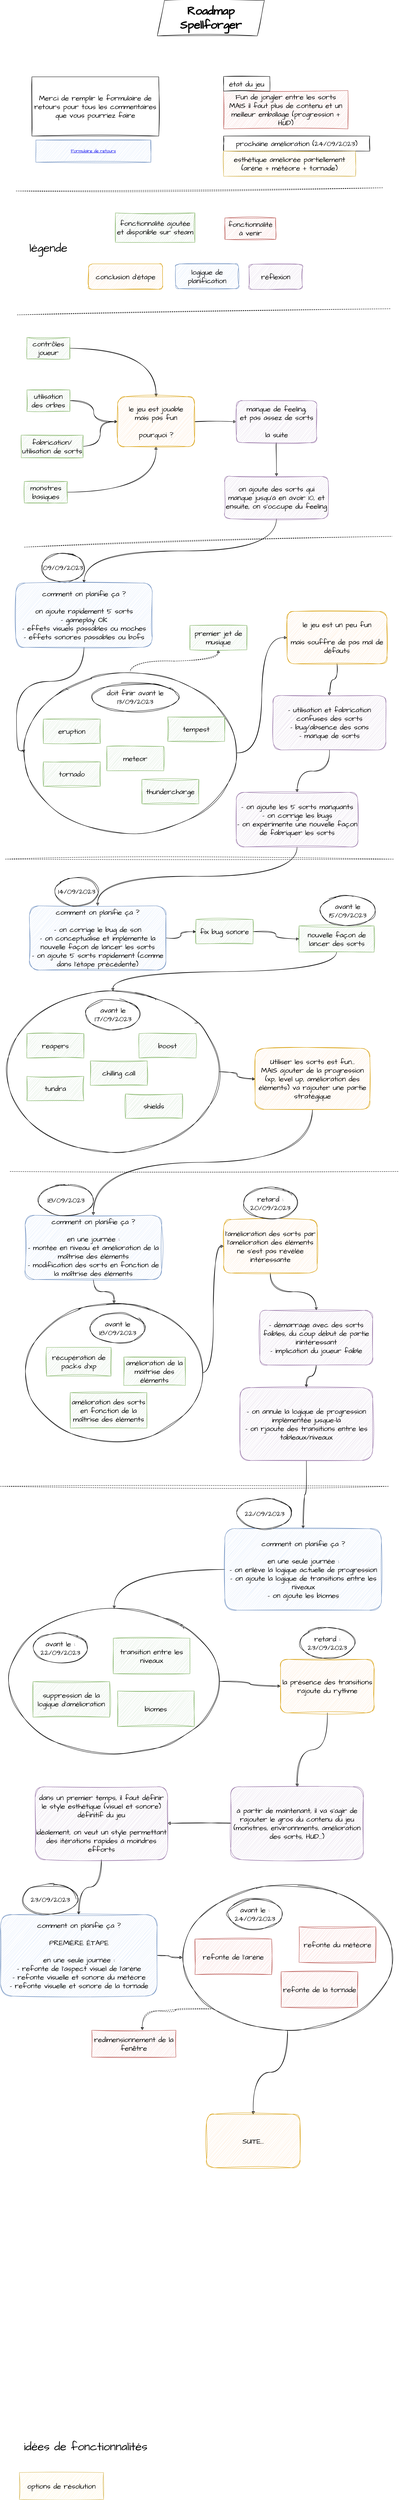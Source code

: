 <mxfile version="21.6.8" type="device">
  <diagram name="Page-1" id="iw9HBjLqABTfdSqXGwMk">
    <mxGraphModel dx="2044" dy="1197" grid="0" gridSize="10" guides="1" tooltips="1" connect="1" arrows="1" fold="1" page="1" pageScale="1" pageWidth="1169" pageHeight="827" background="none" math="0" shadow="0">
      <root>
        <mxCell id="0" />
        <mxCell id="1" parent="0" />
        <mxCell id="gGiwMx9QiMazWThnVali-4" style="edgeStyle=orthogonalEdgeStyle;sketch=1;hachureGap=4;jiggle=2;curveFitting=1;orthogonalLoop=1;jettySize=auto;html=1;fontFamily=Architects Daughter;fontSource=https%3A%2F%2Ffonts.googleapis.com%2Fcss%3Ffamily%3DArchitects%2BDaughter;fontSize=16;curved=1;" parent="1" source="prTSOB0Ut9Qwy-XwtZUk-18" target="gGiwMx9QiMazWThnVali-2" edge="1">
          <mxGeometry relative="1" as="geometry" />
        </mxCell>
        <mxCell id="prTSOB0Ut9Qwy-XwtZUk-18" value="" style="ellipse;whiteSpace=wrap;html=1;sketch=1;hachureGap=4;jiggle=2;curveFitting=1;fontFamily=Architects Daughter;fontSource=https%3A%2F%2Ffonts.googleapis.com%2Fcss%3Ffamily%3DArchitects%2BDaughter;fontSize=20;" parent="1" vertex="1">
          <mxGeometry x="49" y="4518" width="587" height="405" as="geometry" />
        </mxCell>
        <mxCell id="t03bDn6xGk0svH1o40CN-93" style="edgeStyle=orthogonalEdgeStyle;sketch=1;hachureGap=4;jiggle=2;curveFitting=1;orthogonalLoop=1;jettySize=auto;html=1;fontFamily=Architects Daughter;fontSource=https%3A%2F%2Ffonts.googleapis.com%2Fcss%3Ffamily%3DArchitects%2BDaughter;fontSize=16;curved=1;dashed=1;" parent="1" source="t03bDn6xGk0svH1o40CN-61" target="t03bDn6xGk0svH1o40CN-92" edge="1">
          <mxGeometry relative="1" as="geometry" />
        </mxCell>
        <mxCell id="4Mnw6en9qDmpaSsgo7LY-3" style="edgeStyle=orthogonalEdgeStyle;sketch=1;hachureGap=4;jiggle=2;curveFitting=1;orthogonalLoop=1;jettySize=auto;html=1;exitX=1;exitY=0.5;exitDx=0;exitDy=0;entryX=0;entryY=0.5;entryDx=0;entryDy=0;fontFamily=Architects Daughter;fontSource=https%3A%2F%2Ffonts.googleapis.com%2Fcss%3Ffamily%3DArchitects%2BDaughter;fontSize=16;curved=1;" parent="1" source="t03bDn6xGk0svH1o40CN-61" target="t03bDn6xGk0svH1o40CN-59" edge="1">
          <mxGeometry relative="1" as="geometry" />
        </mxCell>
        <mxCell id="t03bDn6xGk0svH1o40CN-61" value="" style="ellipse;whiteSpace=wrap;html=1;sketch=1;hachureGap=4;jiggle=2;curveFitting=1;fontFamily=Architects Daughter;fontSource=https%3A%2F%2Ffonts.googleapis.com%2Fcss%3Ffamily%3DArchitects%2BDaughter;fontSize=20;" parent="1" vertex="1">
          <mxGeometry x="90" y="1910" width="594" height="448" as="geometry" />
        </mxCell>
        <mxCell id="t03bDn6xGk0svH1o40CN-21" style="edgeStyle=orthogonalEdgeStyle;sketch=1;hachureGap=4;jiggle=2;curveFitting=1;orthogonalLoop=1;jettySize=auto;html=1;exitX=1;exitY=0.5;exitDx=0;exitDy=0;fontFamily=Architects Daughter;fontSource=https%3A%2F%2Ffonts.googleapis.com%2Fcss%3Ffamily%3DArchitects%2BDaughter;fontSize=16;curved=1;" parent="1" source="t03bDn6xGk0svH1o40CN-8" target="t03bDn6xGk0svH1o40CN-19" edge="1">
          <mxGeometry relative="1" as="geometry" />
        </mxCell>
        <mxCell id="t03bDn6xGk0svH1o40CN-8" value="contrôles joueur" style="rounded=0;whiteSpace=wrap;html=1;sketch=1;hachureGap=4;jiggle=2;curveFitting=1;fontFamily=Architects Daughter;fontSource=https%3A%2F%2Ffonts.googleapis.com%2Fcss%3Ffamily%3DArchitects%2BDaughter;fontSize=20;fillColor=#d5e8d4;strokeColor=#82b366;" parent="1" vertex="1">
          <mxGeometry x="99" y="977" width="120" height="60" as="geometry" />
        </mxCell>
        <mxCell id="t03bDn6xGk0svH1o40CN-20" style="edgeStyle=orthogonalEdgeStyle;sketch=1;hachureGap=4;jiggle=2;curveFitting=1;orthogonalLoop=1;jettySize=auto;html=1;exitX=1;exitY=0.5;exitDx=0;exitDy=0;fontFamily=Architects Daughter;fontSource=https%3A%2F%2Ffonts.googleapis.com%2Fcss%3Ffamily%3DArchitects%2BDaughter;fontSize=16;curved=1;" parent="1" source="t03bDn6xGk0svH1o40CN-9" target="t03bDn6xGk0svH1o40CN-19" edge="1">
          <mxGeometry relative="1" as="geometry" />
        </mxCell>
        <mxCell id="t03bDn6xGk0svH1o40CN-9" value="utilisation des orbes" style="rounded=0;whiteSpace=wrap;html=1;sketch=1;hachureGap=4;jiggle=2;curveFitting=1;fontFamily=Architects Daughter;fontSource=https%3A%2F%2Ffonts.googleapis.com%2Fcss%3Ffamily%3DArchitects%2BDaughter;fontSize=20;fillColor=#d5e8d4;strokeColor=#82b366;" parent="1" vertex="1">
          <mxGeometry x="99" y="1123" width="120" height="60" as="geometry" />
        </mxCell>
        <mxCell id="t03bDn6xGk0svH1o40CN-22" style="edgeStyle=orthogonalEdgeStyle;sketch=1;hachureGap=4;jiggle=2;curveFitting=1;orthogonalLoop=1;jettySize=auto;html=1;exitX=1;exitY=0.5;exitDx=0;exitDy=0;fontFamily=Architects Daughter;fontSource=https%3A%2F%2Ffonts.googleapis.com%2Fcss%3Ffamily%3DArchitects%2BDaughter;fontSize=16;curved=1;" parent="1" source="t03bDn6xGk0svH1o40CN-10" target="t03bDn6xGk0svH1o40CN-19" edge="1">
          <mxGeometry relative="1" as="geometry" />
        </mxCell>
        <mxCell id="t03bDn6xGk0svH1o40CN-10" value="fabrication/&lt;br&gt;utilisation de sorts" style="rounded=0;whiteSpace=wrap;html=1;sketch=1;hachureGap=4;jiggle=2;curveFitting=1;fontFamily=Architects Daughter;fontSource=https%3A%2F%2Ffonts.googleapis.com%2Fcss%3Ffamily%3DArchitects%2BDaughter;fontSize=20;fillColor=#d5e8d4;strokeColor=#82b366;" parent="1" vertex="1">
          <mxGeometry x="83" y="1249" width="173" height="63" as="geometry" />
        </mxCell>
        <mxCell id="t03bDn6xGk0svH1o40CN-23" style="edgeStyle=orthogonalEdgeStyle;sketch=1;hachureGap=4;jiggle=2;curveFitting=1;orthogonalLoop=1;jettySize=auto;html=1;exitX=1;exitY=0.5;exitDx=0;exitDy=0;fontFamily=Architects Daughter;fontSource=https%3A%2F%2Ffonts.googleapis.com%2Fcss%3Ffamily%3DArchitects%2BDaughter;fontSize=16;curved=1;" parent="1" source="t03bDn6xGk0svH1o40CN-11" target="t03bDn6xGk0svH1o40CN-19" edge="1">
          <mxGeometry relative="1" as="geometry" />
        </mxCell>
        <mxCell id="t03bDn6xGk0svH1o40CN-11" value="monstres basiques" style="rounded=0;whiteSpace=wrap;html=1;sketch=1;hachureGap=4;jiggle=2;curveFitting=1;fontFamily=Architects Daughter;fontSource=https%3A%2F%2Ffonts.googleapis.com%2Fcss%3Ffamily%3DArchitects%2BDaughter;fontSize=20;fillColor=#d5e8d4;strokeColor=#82b366;" parent="1" vertex="1">
          <mxGeometry x="92" y="1378" width="120" height="60" as="geometry" />
        </mxCell>
        <mxCell id="t03bDn6xGk0svH1o40CN-26" style="edgeStyle=orthogonalEdgeStyle;sketch=1;hachureGap=4;jiggle=2;curveFitting=1;orthogonalLoop=1;jettySize=auto;html=1;exitX=1;exitY=0.5;exitDx=0;exitDy=0;fontFamily=Architects Daughter;fontSource=https%3A%2F%2Ffonts.googleapis.com%2Fcss%3Ffamily%3DArchitects%2BDaughter;fontSize=16;curved=1;" parent="1" source="t03bDn6xGk0svH1o40CN-19" target="t03bDn6xGk0svH1o40CN-68" edge="1">
          <mxGeometry relative="1" as="geometry">
            <mxPoint x="660.0" y="1209.526" as="targetPoint" />
          </mxGeometry>
        </mxCell>
        <mxCell id="t03bDn6xGk0svH1o40CN-19" value="le jeu est jouable&lt;br&gt;mais pas fun&lt;br&gt;&lt;br&gt;pourquoi ?" style="rounded=1;whiteSpace=wrap;html=1;sketch=1;hachureGap=4;jiggle=2;curveFitting=1;fontFamily=Architects Daughter;fontSource=https%3A%2F%2Ffonts.googleapis.com%2Fcss%3Ffamily%3DArchitects%2BDaughter;fontSize=20;fillColor=#ffe6cc;strokeColor=#d79b00;" parent="1" vertex="1">
          <mxGeometry x="352" y="1142" width="215" height="139" as="geometry" />
        </mxCell>
        <mxCell id="t03bDn6xGk0svH1o40CN-29" style="edgeStyle=orthogonalEdgeStyle;sketch=1;hachureGap=4;jiggle=2;curveFitting=1;orthogonalLoop=1;jettySize=auto;html=1;fontFamily=Architects Daughter;fontSource=https%3A%2F%2Ffonts.googleapis.com%2Fcss%3Ffamily%3DArchitects%2BDaughter;fontSize=16;curved=1;" parent="1" source="t03bDn6xGk0svH1o40CN-68" target="t03bDn6xGk0svH1o40CN-73" edge="1">
          <mxGeometry relative="1" as="geometry">
            <mxPoint x="777.5" y="1271" as="sourcePoint" />
            <mxPoint x="795.5" y="1370" as="targetPoint" />
          </mxGeometry>
        </mxCell>
        <mxCell id="t03bDn6xGk0svH1o40CN-34" style="edgeStyle=orthogonalEdgeStyle;sketch=1;hachureGap=4;jiggle=2;curveFitting=1;orthogonalLoop=1;jettySize=auto;html=1;exitX=0.5;exitY=1;exitDx=0;exitDy=0;fontFamily=Architects Daughter;fontSource=https%3A%2F%2Ffonts.googleapis.com%2Fcss%3Ffamily%3DArchitects%2BDaughter;fontSize=16;curved=1;" parent="1" source="t03bDn6xGk0svH1o40CN-73" target="t03bDn6xGk0svH1o40CN-74" edge="1">
          <mxGeometry relative="1" as="geometry">
            <mxPoint x="795.5" y="1493" as="sourcePoint" />
            <mxPoint x="275" y="1648" as="targetPoint" />
          </mxGeometry>
        </mxCell>
        <mxCell id="t03bDn6xGk0svH1o40CN-31" value="Roadmap&lt;br style=&quot;font-size: 32px;&quot;&gt;Spellforger" style="shape=parallelogram;perimeter=parallelogramPerimeter;whiteSpace=wrap;html=1;fixedSize=1;sketch=1;hachureGap=4;jiggle=2;curveFitting=1;fontFamily=Architects Daughter;fontSource=https%3A%2F%2Ffonts.googleapis.com%2Fcss%3Ffamily%3DArchitects%2BDaughter;fontSize=32;fontStyle=1" parent="1" vertex="1">
          <mxGeometry x="463" y="38" width="299" height="99" as="geometry" />
        </mxCell>
        <mxCell id="t03bDn6xGk0svH1o40CN-32" value="" style="endArrow=none;dashed=1;html=1;rounded=0;sketch=1;hachureGap=4;jiggle=2;curveFitting=1;fontFamily=Architects Daughter;fontSource=https%3A%2F%2Ffonts.googleapis.com%2Fcss%3Ffamily%3DArchitects%2BDaughter;fontSize=16;" parent="1" edge="1">
          <mxGeometry width="50" height="50" relative="1" as="geometry">
            <mxPoint x="92" y="1561" as="sourcePoint" />
            <mxPoint x="1118" y="1531" as="targetPoint" />
          </mxGeometry>
        </mxCell>
        <mxCell id="t03bDn6xGk0svH1o40CN-35" value="meteor" style="rounded=0;whiteSpace=wrap;html=1;sketch=1;hachureGap=4;jiggle=2;curveFitting=1;fontFamily=Architects Daughter;fontSource=https%3A%2F%2Ffonts.googleapis.com%2Fcss%3Ffamily%3DArchitects%2BDaughter;fontSize=20;fillColor=#d5e8d4;strokeColor=#82b366;" parent="1" vertex="1">
          <mxGeometry x="322" y="2116" width="159" height="68" as="geometry" />
        </mxCell>
        <mxCell id="t03bDn6xGk0svH1o40CN-37" value="eruption" style="rounded=0;whiteSpace=wrap;html=1;sketch=1;hachureGap=4;jiggle=2;curveFitting=1;fontFamily=Architects Daughter;fontSource=https%3A%2F%2Ffonts.googleapis.com%2Fcss%3Ffamily%3DArchitects%2BDaughter;fontSize=20;fillColor=#d5e8d4;strokeColor=#82b366;" parent="1" vertex="1">
          <mxGeometry x="145" y="2040" width="159" height="68" as="geometry" />
        </mxCell>
        <mxCell id="t03bDn6xGk0svH1o40CN-42" value="tornado" style="rounded=0;whiteSpace=wrap;html=1;sketch=1;hachureGap=4;jiggle=2;curveFitting=1;fontFamily=Architects Daughter;fontSource=https%3A%2F%2Ffonts.googleapis.com%2Fcss%3Ffamily%3DArchitects%2BDaughter;fontSize=20;fillColor=#d5e8d4;strokeColor=#82b366;" parent="1" vertex="1">
          <mxGeometry x="145" y="2159" width="159" height="68" as="geometry" />
        </mxCell>
        <mxCell id="t03bDn6xGk0svH1o40CN-47" value="tempest" style="rounded=0;whiteSpace=wrap;html=1;sketch=1;hachureGap=4;jiggle=2;curveFitting=1;fontFamily=Architects Daughter;fontSource=https%3A%2F%2Ffonts.googleapis.com%2Fcss%3Ffamily%3DArchitects%2BDaughter;fontSize=20;fillColor=#d5e8d4;strokeColor=#82b366;" parent="1" vertex="1">
          <mxGeometry x="492" y="2034" width="159" height="68" as="geometry" />
        </mxCell>
        <mxCell id="t03bDn6xGk0svH1o40CN-50" value="thundercharge" style="rounded=0;whiteSpace=wrap;html=1;sketch=1;hachureGap=4;jiggle=2;curveFitting=1;fontFamily=Architects Daughter;fontSource=https%3A%2F%2Ffonts.googleapis.com%2Fcss%3Ffamily%3DArchitects%2BDaughter;fontSize=20;fillColor=#d5e8d4;strokeColor=#82b366;" parent="1" vertex="1">
          <mxGeometry x="420" y="2208" width="159" height="68" as="geometry" />
        </mxCell>
        <mxCell id="t03bDn6xGk0svH1o40CN-57" value="09/09/2023" style="ellipse;whiteSpace=wrap;html=1;sketch=1;hachureGap=4;jiggle=2;curveFitting=1;fontFamily=Architects Daughter;fontSource=https%3A%2F%2Ffonts.googleapis.com%2Fcss%3Ffamily%3DArchitects%2BDaughter;fontSize=20;" parent="1" vertex="1">
          <mxGeometry x="140" y="1578" width="120" height="80" as="geometry" />
        </mxCell>
        <mxCell id="t03bDn6xGk0svH1o40CN-58" value="doit finir avant le&lt;br&gt;13/09/2023" style="ellipse;whiteSpace=wrap;html=1;sketch=1;hachureGap=4;jiggle=2;curveFitting=1;fontFamily=Architects Daughter;fontSource=https%3A%2F%2Ffonts.googleapis.com%2Fcss%3Ffamily%3DArchitects%2BDaughter;fontSize=20;" parent="1" vertex="1">
          <mxGeometry x="280" y="1939" width="243" height="80" as="geometry" />
        </mxCell>
        <mxCell id="4Mnw6en9qDmpaSsgo7LY-2" style="edgeStyle=orthogonalEdgeStyle;sketch=1;hachureGap=4;jiggle=2;curveFitting=1;orthogonalLoop=1;jettySize=auto;html=1;exitX=0.5;exitY=1;exitDx=0;exitDy=0;fontFamily=Architects Daughter;fontSource=https%3A%2F%2Ffonts.googleapis.com%2Fcss%3Ffamily%3DArchitects%2BDaughter;fontSize=16;curved=1;" parent="1" source="t03bDn6xGk0svH1o40CN-59" target="4Mnw6en9qDmpaSsgo7LY-1" edge="1">
          <mxGeometry relative="1" as="geometry" />
        </mxCell>
        <mxCell id="t03bDn6xGk0svH1o40CN-59" value="le jeu est un peu fun&lt;br&gt;&lt;br&gt;mais souffre de pas mal de défauts" style="rounded=1;whiteSpace=wrap;html=1;sketch=1;hachureGap=4;jiggle=2;curveFitting=1;fontFamily=Architects Daughter;fontSource=https%3A%2F%2Ffonts.googleapis.com%2Fcss%3Ffamily%3DArchitects%2BDaughter;fontSize=20;fillColor=#ffe6cc;strokeColor=#d79b00;" parent="1" vertex="1">
          <mxGeometry x="825" y="1740" width="279" height="146" as="geometry" />
        </mxCell>
        <mxCell id="t03bDn6xGk0svH1o40CN-66" value="fonctionnalité ajoutée et disponible sur steam" style="rounded=0;whiteSpace=wrap;html=1;sketch=1;hachureGap=4;jiggle=2;curveFitting=1;fontFamily=Architects Daughter;fontSource=https%3A%2F%2Ffonts.googleapis.com%2Fcss%3Ffamily%3DArchitects%2BDaughter;fontSize=20;fillColor=#d5e8d4;strokeColor=#82b366;" parent="1" vertex="1">
          <mxGeometry x="346" y="630" width="222" height="82" as="geometry" />
        </mxCell>
        <mxCell id="t03bDn6xGk0svH1o40CN-67" value="fonctionnalité&lt;br&gt;à venir" style="rounded=0;whiteSpace=wrap;html=1;sketch=1;hachureGap=4;jiggle=2;curveFitting=1;fontFamily=Architects Daughter;fontSource=https%3A%2F%2Ffonts.googleapis.com%2Fcss%3Ffamily%3DArchitects%2BDaughter;fontSize=20;fillColor=#f8cecc;strokeColor=#b85450;" parent="1" vertex="1">
          <mxGeometry x="651.5" y="644" width="142" height="60" as="geometry" />
        </mxCell>
        <mxCell id="t03bDn6xGk0svH1o40CN-68" value="manque de feeling,&lt;br&gt;et pas assez de sorts&lt;br&gt;&lt;br&gt;la suite" style="rounded=1;whiteSpace=wrap;html=1;sketch=1;hachureGap=4;jiggle=2;curveFitting=1;fontFamily=Architects Daughter;fontSource=https%3A%2F%2Ffonts.googleapis.com%2Fcss%3Ffamily%3DArchitects%2BDaughter;fontSize=20;fillColor=#e1d5e7;strokeColor=#9673a6;" parent="1" vertex="1">
          <mxGeometry x="683.5" y="1153" width="224" height="117" as="geometry" />
        </mxCell>
        <mxCell id="t03bDn6xGk0svH1o40CN-73" value="on ajoute des sorts qui manque jusqu&#39;à en avoir 10, et ensuite, on s&#39;occupe du feeling" style="rounded=1;whiteSpace=wrap;html=1;sketch=1;hachureGap=4;jiggle=2;curveFitting=1;fontFamily=Architects Daughter;fontSource=https%3A%2F%2Ffonts.googleapis.com%2Fcss%3Ffamily%3DArchitects%2BDaughter;fontSize=20;fillColor=#e1d5e7;strokeColor=#9673a6;" parent="1" vertex="1">
          <mxGeometry x="651" y="1364" width="289" height="118" as="geometry" />
        </mxCell>
        <mxCell id="t03bDn6xGk0svH1o40CN-81" style="edgeStyle=orthogonalEdgeStyle;sketch=1;hachureGap=4;jiggle=2;curveFitting=1;orthogonalLoop=1;jettySize=auto;html=1;entryX=0;entryY=0.5;entryDx=0;entryDy=0;fontFamily=Architects Daughter;fontSource=https%3A%2F%2Ffonts.googleapis.com%2Fcss%3Ffamily%3DArchitects%2BDaughter;fontSize=16;curved=1;" parent="1" source="t03bDn6xGk0svH1o40CN-74" target="t03bDn6xGk0svH1o40CN-61" edge="1">
          <mxGeometry relative="1" as="geometry">
            <Array as="points">
              <mxPoint x="259" y="1935" />
              <mxPoint x="70" y="1935" />
              <mxPoint x="70" y="2128" />
              <mxPoint x="90" y="2128" />
            </Array>
          </mxGeometry>
        </mxCell>
        <mxCell id="t03bDn6xGk0svH1o40CN-74" value="comment on planifie ça ?&lt;br&gt;&lt;br&gt;on ajoute rapidement 5 sorts&lt;br&gt;- gameplay OK&lt;br&gt;- effets visuels passables ou moches&lt;br&gt;- effets sonores passables ou bofs" style="rounded=1;whiteSpace=wrap;html=1;sketch=1;hachureGap=4;jiggle=2;curveFitting=1;fontFamily=Architects Daughter;fontSource=https%3A%2F%2Ffonts.googleapis.com%2Fcss%3Ffamily%3DArchitects%2BDaughter;fontSize=20;fillColor=#dae8fc;strokeColor=#6c8ebf;" parent="1" vertex="1">
          <mxGeometry x="68" y="1661" width="381" height="179" as="geometry" />
        </mxCell>
        <mxCell id="t03bDn6xGk0svH1o40CN-77" value="conclusion d&#39;étape" style="rounded=1;whiteSpace=wrap;html=1;sketch=1;hachureGap=4;jiggle=2;curveFitting=1;fontFamily=Architects Daughter;fontSource=https%3A%2F%2Ffonts.googleapis.com%2Fcss%3Ffamily%3DArchitects%2BDaughter;fontSize=20;fillColor=#ffe6cc;strokeColor=#d79b00;" parent="1" vertex="1">
          <mxGeometry x="271" y="772" width="207" height="71" as="geometry" />
        </mxCell>
        <mxCell id="t03bDn6xGk0svH1o40CN-78" value="logique de planification" style="rounded=1;whiteSpace=wrap;html=1;sketch=1;hachureGap=4;jiggle=2;curveFitting=1;fontFamily=Architects Daughter;fontSource=https%3A%2F%2Ffonts.googleapis.com%2Fcss%3Ffamily%3DArchitects%2BDaughter;fontSize=20;fillColor=#dae8fc;strokeColor=#6c8ebf;" parent="1" vertex="1">
          <mxGeometry x="514" y="772" width="176" height="69" as="geometry" />
        </mxCell>
        <mxCell id="t03bDn6xGk0svH1o40CN-83" value="réflexion" style="rounded=1;whiteSpace=wrap;html=1;sketch=1;hachureGap=4;jiggle=2;curveFitting=1;fontFamily=Architects Daughter;fontSource=https%3A%2F%2Ffonts.googleapis.com%2Fcss%3Ffamily%3DArchitects%2BDaughter;fontSize=20;fillColor=#e1d5e7;strokeColor=#9673a6;" parent="1" vertex="1">
          <mxGeometry x="719" y="773" width="149" height="70" as="geometry" />
        </mxCell>
        <mxCell id="t03bDn6xGk0svH1o40CN-84" value="" style="endArrow=none;dashed=1;html=1;rounded=0;sketch=1;hachureGap=4;jiggle=2;curveFitting=1;fontFamily=Architects Daughter;fontSource=https%3A%2F%2Ffonts.googleapis.com%2Fcss%3Ffamily%3DArchitects%2BDaughter;fontSize=16;" parent="1" edge="1">
          <mxGeometry width="50" height="50" relative="1" as="geometry">
            <mxPoint x="69" y="569" as="sourcePoint" />
            <mxPoint x="1094" y="560" as="targetPoint" />
          </mxGeometry>
        </mxCell>
        <mxCell id="t03bDn6xGk0svH1o40CN-85" value="" style="endArrow=none;dashed=1;html=1;rounded=0;sketch=1;hachureGap=4;jiggle=2;curveFitting=1;fontFamily=Architects Daughter;fontSource=https%3A%2F%2Ffonts.googleapis.com%2Fcss%3Ffamily%3DArchitects%2BDaughter;fontSize=16;" parent="1" edge="1">
          <mxGeometry width="50" height="50" relative="1" as="geometry">
            <mxPoint x="39" y="2430" as="sourcePoint" />
            <mxPoint x="1122" y="2430" as="targetPoint" />
          </mxGeometry>
        </mxCell>
        <mxCell id="t03bDn6xGk0svH1o40CN-86" value="" style="endArrow=none;dashed=1;html=1;rounded=0;sketch=1;hachureGap=4;jiggle=2;curveFitting=1;fontFamily=Architects Daughter;fontSource=https%3A%2F%2Ffonts.googleapis.com%2Fcss%3Ffamily%3DArchitects%2BDaughter;fontSize=16;" parent="1" edge="1">
          <mxGeometry width="50" height="50" relative="1" as="geometry">
            <mxPoint x="72" y="914" as="sourcePoint" />
            <mxPoint x="1114" y="897" as="targetPoint" />
          </mxGeometry>
        </mxCell>
        <mxCell id="t03bDn6xGk0svH1o40CN-92" value="premier jet de musique" style="rounded=0;whiteSpace=wrap;html=1;sketch=1;hachureGap=4;jiggle=2;curveFitting=1;fontFamily=Architects Daughter;fontSource=https%3A%2F%2Ffonts.googleapis.com%2Fcss%3Ffamily%3DArchitects%2BDaughter;fontSize=20;fillColor=#d5e8d4;strokeColor=#82b366;" parent="1" vertex="1">
          <mxGeometry x="554" y="1779" width="159" height="68" as="geometry" />
        </mxCell>
        <mxCell id="t03bDn6xGk0svH1o40CN-96" value="Fun de jongler entre les sorts&lt;br&gt;MAIS il faut plus de contenu et un meilleur emballage (progression + HUD)" style="rounded=0;whiteSpace=wrap;html=1;sketch=1;hachureGap=4;jiggle=2;curveFitting=1;fontFamily=Architects Daughter;fontSource=https%3A%2F%2Ffonts.googleapis.com%2Fcss%3Ffamily%3DArchitects%2BDaughter;fontSize=20;fillColor=#f8cecc;strokeColor=#b85450;" parent="1" vertex="1">
          <mxGeometry x="648" y="289" width="347" height="107" as="geometry" />
        </mxCell>
        <mxCell id="t03bDn6xGk0svH1o40CN-97" value="état du jeu" style="rounded=0;whiteSpace=wrap;html=1;sketch=1;hachureGap=4;jiggle=2;curveFitting=1;fontFamily=Architects Daughter;fontSource=https%3A%2F%2Ffonts.googleapis.com%2Fcss%3Ffamily%3DArchitects%2BDaughter;fontSize=20;" parent="1" vertex="1">
          <mxGeometry x="648" y="250" width="129" height="41" as="geometry" />
        </mxCell>
        <mxCell id="t03bDn6xGk0svH1o40CN-98" value="prochaine amélioration (24/09/2023)" style="rounded=0;whiteSpace=wrap;html=1;sketch=1;hachureGap=4;jiggle=2;curveFitting=1;fontFamily=Architects Daughter;fontSource=https%3A%2F%2Ffonts.googleapis.com%2Fcss%3Ffamily%3DArchitects%2BDaughter;fontSize=20;" parent="1" vertex="1">
          <mxGeometry x="648" y="416" width="408" height="42" as="geometry" />
        </mxCell>
        <mxCell id="t03bDn6xGk0svH1o40CN-100" value="esthétique améliorée partiellement (arène + météore + tornade)" style="rounded=0;whiteSpace=wrap;html=1;sketch=1;hachureGap=4;jiggle=2;curveFitting=1;fontFamily=Architects Daughter;fontSource=https%3A%2F%2Ffonts.googleapis.com%2Fcss%3Ffamily%3DArchitects%2BDaughter;fontSize=20;fillColor=#fff2cc;strokeColor=#d6b656;" parent="1" vertex="1">
          <mxGeometry x="648" y="458" width="368" height="70" as="geometry" />
        </mxCell>
        <mxCell id="t03bDn6xGk0svH1o40CN-102" value="options de résolution" style="rounded=0;whiteSpace=wrap;html=1;sketch=1;hachureGap=4;jiggle=2;curveFitting=1;fontFamily=Architects Daughter;fontSource=https%3A%2F%2Ffonts.googleapis.com%2Fcss%3Ffamily%3DArchitects%2BDaughter;fontSize=20;fillColor=#fff2cc;strokeColor=#d6b656;" parent="1" vertex="1">
          <mxGeometry x="78" y="6924" width="235" height="75" as="geometry" />
        </mxCell>
        <mxCell id="t03bDn6xGk0svH1o40CN-104" value="légende" style="text;html=1;strokeColor=none;fillColor=none;align=center;verticalAlign=middle;whiteSpace=wrap;rounded=0;fontSize=32;fontFamily=Architects Daughter;" parent="1" vertex="1">
          <mxGeometry x="129" y="714" width="60" height="30" as="geometry" />
        </mxCell>
        <mxCell id="t03bDn6xGk0svH1o40CN-107" value="idées de fonctionnalités" style="text;html=1;strokeColor=none;fillColor=none;align=center;verticalAlign=middle;whiteSpace=wrap;rounded=0;fontSize=32;fontFamily=Architects Daughter;" parent="1" vertex="1">
          <mxGeometry x="73" y="6819" width="380" height="67" as="geometry" />
        </mxCell>
        <mxCell id="H5vm-Po7Uamn4ExQWBYj-1" value="Merci de remplir le formulaire de retours pour tous les commentaires que vous pourriez faire" style="rounded=0;whiteSpace=wrap;html=1;sketch=1;hachureGap=4;jiggle=2;curveFitting=1;fontFamily=Architects Daughter;fontSource=https%3A%2F%2Ffonts.googleapis.com%2Fcss%3Ffamily%3DArchitects%2BDaughter;fontSize=20;" parent="1" vertex="1">
          <mxGeometry x="113" y="251" width="354" height="165" as="geometry" />
        </mxCell>
        <mxCell id="H5vm-Po7Uamn4ExQWBYj-3" value="redimensionnement de la fenêtre" style="rounded=0;whiteSpace=wrap;html=1;sketch=1;hachureGap=4;jiggle=2;curveFitting=1;fontFamily=Architects Daughter;fontSource=https%3A%2F%2Ffonts.googleapis.com%2Fcss%3Ffamily%3DArchitects%2BDaughter;fontSize=20;fillColor=#f8cecc;strokeColor=#b85450;" parent="1" vertex="1">
          <mxGeometry x="280" y="5692" width="235" height="75" as="geometry" />
        </mxCell>
        <mxCell id="4Mnw6en9qDmpaSsgo7LY-7" style="edgeStyle=orthogonalEdgeStyle;sketch=1;hachureGap=4;jiggle=2;curveFitting=1;orthogonalLoop=1;jettySize=auto;html=1;exitX=0.5;exitY=1;exitDx=0;exitDy=0;fontFamily=Architects Daughter;fontSource=https%3A%2F%2Ffonts.googleapis.com%2Fcss%3Ffamily%3DArchitects%2BDaughter;fontSize=16;curved=1;" parent="1" source="4Mnw6en9qDmpaSsgo7LY-1" target="4Mnw6en9qDmpaSsgo7LY-6" edge="1">
          <mxGeometry relative="1" as="geometry" />
        </mxCell>
        <mxCell id="4Mnw6en9qDmpaSsgo7LY-1" value="- utilisation et fabrication confuses des sorts&lt;br&gt;- bug/absence des sons&lt;br&gt;- manque de sorts" style="rounded=1;whiteSpace=wrap;html=1;sketch=1;hachureGap=4;jiggle=2;curveFitting=1;fontFamily=Architects Daughter;fontSource=https%3A%2F%2Ffonts.googleapis.com%2Fcss%3Ffamily%3DArchitects%2BDaughter;fontSize=20;fillColor=#e1d5e7;strokeColor=#9673a6;" parent="1" vertex="1">
          <mxGeometry x="786" y="1974" width="315" height="152" as="geometry" />
        </mxCell>
        <mxCell id="4Mnw6en9qDmpaSsgo7LY-15" style="edgeStyle=orthogonalEdgeStyle;sketch=1;hachureGap=4;jiggle=2;curveFitting=1;orthogonalLoop=1;jettySize=auto;html=1;exitX=1;exitY=0.5;exitDx=0;exitDy=0;fontFamily=Architects Daughter;fontSource=https%3A%2F%2Ffonts.googleapis.com%2Fcss%3Ffamily%3DArchitects%2BDaughter;fontSize=16;curved=1;" parent="1" source="4Mnw6en9qDmpaSsgo7LY-4" target="4Mnw6en9qDmpaSsgo7LY-10" edge="1">
          <mxGeometry relative="1" as="geometry" />
        </mxCell>
        <mxCell id="4Mnw6en9qDmpaSsgo7LY-4" value="comment on planifie ça ?&lt;br&gt;&lt;br&gt;- on corrige le bug de son&lt;br&gt;- on conceptualise et implémente la nouvelle façon de lancer les sorts&lt;br&gt;- on ajoute 5 sorts rapidement (comme dans l&#39;étape précédente)" style="rounded=1;whiteSpace=wrap;html=1;sketch=1;hachureGap=4;jiggle=2;curveFitting=1;fontFamily=Architects Daughter;fontSource=https%3A%2F%2Ffonts.googleapis.com%2Fcss%3Ffamily%3DArchitects%2BDaughter;fontSize=20;fillColor=#dae8fc;strokeColor=#6c8ebf;" parent="1" vertex="1">
          <mxGeometry x="106" y="2560" width="381" height="179" as="geometry" />
        </mxCell>
        <mxCell id="4Mnw6en9qDmpaSsgo7LY-8" style="edgeStyle=orthogonalEdgeStyle;sketch=1;hachureGap=4;jiggle=2;curveFitting=1;orthogonalLoop=1;jettySize=auto;html=1;exitX=0.5;exitY=1;exitDx=0;exitDy=0;fontFamily=Architects Daughter;fontSource=https%3A%2F%2Ffonts.googleapis.com%2Fcss%3Ffamily%3DArchitects%2BDaughter;fontSize=16;curved=1;" parent="1" source="4Mnw6en9qDmpaSsgo7LY-6" target="4Mnw6en9qDmpaSsgo7LY-4" edge="1">
          <mxGeometry relative="1" as="geometry" />
        </mxCell>
        <mxCell id="4Mnw6en9qDmpaSsgo7LY-6" value="- on ajoute les 5 sorts manquants&lt;br&gt;- on corrige les bugs&lt;br&gt;- on expérimente une nouvelle façon de fabriquer les sorts" style="rounded=1;whiteSpace=wrap;html=1;sketch=1;hachureGap=4;jiggle=2;curveFitting=1;fontFamily=Architects Daughter;fontSource=https%3A%2F%2Ffonts.googleapis.com%2Fcss%3Ffamily%3DArchitects%2BDaughter;fontSize=20;fillColor=#e1d5e7;strokeColor=#9673a6;" parent="1" vertex="1">
          <mxGeometry x="683.5" y="2244" width="339" height="152" as="geometry" />
        </mxCell>
        <mxCell id="4Mnw6en9qDmpaSsgo7LY-9" value="14/09/2023" style="ellipse;whiteSpace=wrap;html=1;sketch=1;hachureGap=4;jiggle=2;curveFitting=1;fontFamily=Architects Daughter;fontSource=https%3A%2F%2Ffonts.googleapis.com%2Fcss%3Ffamily%3DArchitects%2BDaughter;fontSize=20;" parent="1" vertex="1">
          <mxGeometry x="178" y="2480" width="120" height="80" as="geometry" />
        </mxCell>
        <mxCell id="4Mnw6en9qDmpaSsgo7LY-13" style="edgeStyle=orthogonalEdgeStyle;sketch=1;hachureGap=4;jiggle=2;curveFitting=1;orthogonalLoop=1;jettySize=auto;html=1;exitX=1;exitY=0.5;exitDx=0;exitDy=0;fontFamily=Architects Daughter;fontSource=https%3A%2F%2Ffonts.googleapis.com%2Fcss%3Ffamily%3DArchitects%2BDaughter;fontSize=16;curved=1;" parent="1" source="4Mnw6en9qDmpaSsgo7LY-10" target="4Mnw6en9qDmpaSsgo7LY-12" edge="1">
          <mxGeometry relative="1" as="geometry" />
        </mxCell>
        <mxCell id="4Mnw6en9qDmpaSsgo7LY-10" value="fix bug sonore" style="rounded=0;whiteSpace=wrap;html=1;sketch=1;hachureGap=4;jiggle=2;curveFitting=1;fontFamily=Architects Daughter;fontSource=https%3A%2F%2Ffonts.googleapis.com%2Fcss%3Ffamily%3DArchitects%2BDaughter;fontSize=20;fillColor=#d5e8d4;strokeColor=#82b366;" parent="1" vertex="1">
          <mxGeometry x="571" y="2598" width="159" height="68" as="geometry" />
        </mxCell>
        <mxCell id="4Mnw6en9qDmpaSsgo7LY-23" style="edgeStyle=orthogonalEdgeStyle;sketch=1;hachureGap=4;jiggle=2;curveFitting=1;orthogonalLoop=1;jettySize=auto;html=1;exitX=0.5;exitY=1;exitDx=0;exitDy=0;entryX=0.5;entryY=0;entryDx=0;entryDy=0;fontFamily=Architects Daughter;fontSource=https%3A%2F%2Ffonts.googleapis.com%2Fcss%3Ffamily%3DArchitects%2BDaughter;fontSize=16;curved=1;" parent="1" source="4Mnw6en9qDmpaSsgo7LY-12" target="4Mnw6en9qDmpaSsgo7LY-16" edge="1">
          <mxGeometry relative="1" as="geometry" />
        </mxCell>
        <mxCell id="4Mnw6en9qDmpaSsgo7LY-12" value="nouvelle façon de lancer des sorts" style="rounded=0;whiteSpace=wrap;html=1;sketch=1;hachureGap=4;jiggle=2;curveFitting=1;fontFamily=Architects Daughter;fontSource=https%3A%2F%2Ffonts.googleapis.com%2Fcss%3Ffamily%3DArchitects%2BDaughter;fontSize=20;fillColor=#d5e8d4;strokeColor=#82b366;" parent="1" vertex="1">
          <mxGeometry x="858.5" y="2616" width="209.5" height="73" as="geometry" />
        </mxCell>
        <mxCell id="4Mnw6en9qDmpaSsgo7LY-14" value="avant le&lt;br&gt;15/09/2023" style="ellipse;whiteSpace=wrap;html=1;sketch=1;hachureGap=4;jiggle=2;curveFitting=1;fontFamily=Architects Daughter;fontSource=https%3A%2F%2Ffonts.googleapis.com%2Fcss%3Ffamily%3DArchitects%2BDaughter;fontSize=20;" parent="1" vertex="1">
          <mxGeometry x="918" y="2531" width="152.5" height="85" as="geometry" />
        </mxCell>
        <mxCell id="4Mnw6en9qDmpaSsgo7LY-25" style="edgeStyle=orthogonalEdgeStyle;sketch=1;hachureGap=4;jiggle=2;curveFitting=1;orthogonalLoop=1;jettySize=auto;html=1;exitX=1;exitY=0.5;exitDx=0;exitDy=0;fontFamily=Architects Daughter;fontSource=https%3A%2F%2Ffonts.googleapis.com%2Fcss%3Ffamily%3DArchitects%2BDaughter;fontSize=16;curved=1;" parent="1" source="4Mnw6en9qDmpaSsgo7LY-16" target="4Mnw6en9qDmpaSsgo7LY-24" edge="1">
          <mxGeometry relative="1" as="geometry" />
        </mxCell>
        <mxCell id="4Mnw6en9qDmpaSsgo7LY-16" value="" style="ellipse;whiteSpace=wrap;html=1;sketch=1;hachureGap=4;jiggle=2;curveFitting=1;fontFamily=Architects Daughter;fontSource=https%3A%2F%2Ffonts.googleapis.com%2Fcss%3Ffamily%3DArchitects%2BDaughter;fontSize=20;" parent="1" vertex="1">
          <mxGeometry x="42" y="2798" width="594" height="448" as="geometry" />
        </mxCell>
        <mxCell id="4Mnw6en9qDmpaSsgo7LY-17" value="chilling call" style="rounded=0;whiteSpace=wrap;html=1;sketch=1;hachureGap=4;jiggle=2;curveFitting=1;fontFamily=Architects Daughter;fontSource=https%3A%2F%2Ffonts.googleapis.com%2Fcss%3Ffamily%3DArchitects%2BDaughter;fontSize=20;fillColor=#d5e8d4;strokeColor=#82b366;" parent="1" vertex="1">
          <mxGeometry x="276" y="2992" width="159" height="68" as="geometry" />
        </mxCell>
        <mxCell id="4Mnw6en9qDmpaSsgo7LY-18" value="reapers" style="rounded=0;whiteSpace=wrap;html=1;sketch=1;hachureGap=4;jiggle=2;curveFitting=1;fontFamily=Architects Daughter;fontSource=https%3A%2F%2Ffonts.googleapis.com%2Fcss%3Ffamily%3DArchitects%2BDaughter;fontSize=20;fillColor=#d5e8d4;strokeColor=#82b366;" parent="1" vertex="1">
          <mxGeometry x="99" y="2916" width="159" height="68" as="geometry" />
        </mxCell>
        <mxCell id="4Mnw6en9qDmpaSsgo7LY-19" value="tundra" style="rounded=0;whiteSpace=wrap;html=1;sketch=1;hachureGap=4;jiggle=2;curveFitting=1;fontFamily=Architects Daughter;fontSource=https%3A%2F%2Ffonts.googleapis.com%2Fcss%3Ffamily%3DArchitects%2BDaughter;fontSize=20;fillColor=#d5e8d4;strokeColor=#82b366;" parent="1" vertex="1">
          <mxGeometry x="99" y="3035" width="159" height="68" as="geometry" />
        </mxCell>
        <mxCell id="4Mnw6en9qDmpaSsgo7LY-20" value="boost" style="rounded=0;whiteSpace=wrap;html=1;sketch=1;hachureGap=4;jiggle=2;curveFitting=1;fontFamily=Architects Daughter;fontSource=https%3A%2F%2Ffonts.googleapis.com%2Fcss%3Ffamily%3DArchitects%2BDaughter;fontSize=20;fillColor=#d5e8d4;strokeColor=#82b366;" parent="1" vertex="1">
          <mxGeometry x="412" y="2916" width="159" height="68" as="geometry" />
        </mxCell>
        <mxCell id="4Mnw6en9qDmpaSsgo7LY-21" value="shields" style="rounded=0;whiteSpace=wrap;html=1;sketch=1;hachureGap=4;jiggle=2;curveFitting=1;fontFamily=Architects Daughter;fontSource=https%3A%2F%2Ffonts.googleapis.com%2Fcss%3Ffamily%3DArchitects%2BDaughter;fontSize=20;fillColor=#d5e8d4;strokeColor=#82b366;" parent="1" vertex="1">
          <mxGeometry x="374" y="3084" width="159" height="68" as="geometry" />
        </mxCell>
        <mxCell id="4Mnw6en9qDmpaSsgo7LY-22" value="avant le&lt;br&gt;17/09/2023" style="ellipse;whiteSpace=wrap;html=1;sketch=1;hachureGap=4;jiggle=2;curveFitting=1;fontFamily=Architects Daughter;fontSource=https%3A%2F%2Ffonts.googleapis.com%2Fcss%3Ffamily%3DArchitects%2BDaughter;fontSize=20;" parent="1" vertex="1">
          <mxGeometry x="262.75" y="2820" width="152.5" height="85" as="geometry" />
        </mxCell>
        <mxCell id="SIEdCO1Ocyxo4KmFRoIF-12" style="edgeStyle=orthogonalEdgeStyle;sketch=1;hachureGap=4;jiggle=2;curveFitting=1;orthogonalLoop=1;jettySize=auto;html=1;exitX=0.5;exitY=1;exitDx=0;exitDy=0;fontFamily=Architects Daughter;fontSource=https%3A%2F%2Ffonts.googleapis.com%2Fcss%3Ffamily%3DArchitects%2BDaughter;fontSize=16;curved=1;" parent="1" source="4Mnw6en9qDmpaSsgo7LY-24" target="SIEdCO1Ocyxo4KmFRoIF-11" edge="1">
          <mxGeometry relative="1" as="geometry" />
        </mxCell>
        <mxCell id="4Mnw6en9qDmpaSsgo7LY-24" value="Utiliser les sorts est fun...&lt;br&gt;MAIS ajouter de la progression (xp, level up, amélioration des éléments) va rajouter une partie stratégique" style="rounded=1;whiteSpace=wrap;html=1;sketch=1;hachureGap=4;jiggle=2;curveFitting=1;fontFamily=Architects Daughter;fontSource=https%3A%2F%2Ffonts.googleapis.com%2Fcss%3Ffamily%3DArchitects%2BDaughter;fontSize=20;fillColor=#ffe6cc;strokeColor=#d79b00;" parent="1" vertex="1">
          <mxGeometry x="736" y="2957" width="320" height="170" as="geometry" />
        </mxCell>
        <mxCell id="prTSOB0Ut9Qwy-XwtZUk-4" style="edgeStyle=orthogonalEdgeStyle;sketch=1;hachureGap=4;jiggle=2;curveFitting=1;orthogonalLoop=1;jettySize=auto;html=1;entryX=0;entryY=0.5;entryDx=0;entryDy=0;fontFamily=Architects Daughter;fontSource=https%3A%2F%2Ffonts.googleapis.com%2Fcss%3Ffamily%3DArchitects%2BDaughter;fontSize=16;curved=1;" parent="1" source="SIEdCO1Ocyxo4KmFRoIF-1" target="SIEdCO1Ocyxo4KmFRoIF-6" edge="1">
          <mxGeometry relative="1" as="geometry" />
        </mxCell>
        <mxCell id="SIEdCO1Ocyxo4KmFRoIF-1" value="" style="ellipse;whiteSpace=wrap;html=1;sketch=1;hachureGap=4;jiggle=2;curveFitting=1;fontFamily=Architects Daughter;fontSource=https%3A%2F%2Ffonts.googleapis.com%2Fcss%3Ffamily%3DArchitects%2BDaughter;fontSize=20;" parent="1" vertex="1">
          <mxGeometry x="94" y="3668" width="496" height="385" as="geometry" />
        </mxCell>
        <mxCell id="SIEdCO1Ocyxo4KmFRoIF-3" value="avant le&lt;br&gt;18/09/2023" style="ellipse;whiteSpace=wrap;html=1;sketch=1;hachureGap=4;jiggle=2;curveFitting=1;fontFamily=Architects Daughter;fontSource=https%3A%2F%2Ffonts.googleapis.com%2Fcss%3Ffamily%3DArchitects%2BDaughter;fontSize=20;" parent="1" vertex="1">
          <mxGeometry x="276" y="3694" width="152.5" height="85" as="geometry" />
        </mxCell>
        <mxCell id="SIEdCO1Ocyxo4KmFRoIF-4" value="récupération de packs d&#39;xp" style="rounded=0;whiteSpace=wrap;html=1;sketch=1;hachureGap=4;jiggle=2;curveFitting=1;fontFamily=Architects Daughter;fontSource=https%3A%2F%2Ffonts.googleapis.com%2Fcss%3Ffamily%3DArchitects%2BDaughter;fontSize=20;fillColor=#d5e8d4;strokeColor=#82b366;" parent="1" vertex="1">
          <mxGeometry x="154" y="3790" width="180" height="80" as="geometry" />
        </mxCell>
        <mxCell id="SIEdCO1Ocyxo4KmFRoIF-5" value="amélioration de la maitrise des éléments" style="rounded=0;whiteSpace=wrap;html=1;sketch=1;hachureGap=4;jiggle=2;curveFitting=1;fontFamily=Architects Daughter;fontSource=https%3A%2F%2Ffonts.googleapis.com%2Fcss%3Ffamily%3DArchitects%2BDaughter;fontSize=20;fillColor=#d5e8d4;strokeColor=#82b366;" parent="1" vertex="1">
          <mxGeometry x="369.25" y="3817" width="172" height="79" as="geometry" />
        </mxCell>
        <mxCell id="prTSOB0Ut9Qwy-XwtZUk-3" style="edgeStyle=orthogonalEdgeStyle;sketch=1;hachureGap=4;jiggle=2;curveFitting=1;orthogonalLoop=1;jettySize=auto;html=1;fontFamily=Architects Daughter;fontSource=https%3A%2F%2Ffonts.googleapis.com%2Fcss%3Ffamily%3DArchitects%2BDaughter;fontSize=16;curved=1;" parent="1" source="SIEdCO1Ocyxo4KmFRoIF-6" target="prTSOB0Ut9Qwy-XwtZUk-2" edge="1">
          <mxGeometry relative="1" as="geometry" />
        </mxCell>
        <mxCell id="SIEdCO1Ocyxo4KmFRoIF-6" value="l&#39;amélioration des sorts par l&#39;amélioration des éléments ne s&#39;est pas révélée intéressante" style="rounded=1;whiteSpace=wrap;html=1;sketch=1;hachureGap=4;jiggle=2;curveFitting=1;fontFamily=Architects Daughter;fontSource=https%3A%2F%2Ffonts.googleapis.com%2Fcss%3Ffamily%3DArchitects%2BDaughter;fontSize=20;fillColor=#ffe6cc;strokeColor=#d79b00;" parent="1" vertex="1">
          <mxGeometry x="648" y="3434" width="261" height="149" as="geometry" />
        </mxCell>
        <mxCell id="SIEdCO1Ocyxo4KmFRoIF-13" style="edgeStyle=orthogonalEdgeStyle;sketch=1;hachureGap=4;jiggle=2;curveFitting=1;orthogonalLoop=1;jettySize=auto;html=1;exitX=0.5;exitY=1;exitDx=0;exitDy=0;fontFamily=Architects Daughter;fontSource=https%3A%2F%2Ffonts.googleapis.com%2Fcss%3Ffamily%3DArchitects%2BDaughter;fontSize=16;curved=1;" parent="1" source="SIEdCO1Ocyxo4KmFRoIF-11" target="SIEdCO1Ocyxo4KmFRoIF-1" edge="1">
          <mxGeometry relative="1" as="geometry" />
        </mxCell>
        <mxCell id="SIEdCO1Ocyxo4KmFRoIF-11" value="comment on planifie ça ?&lt;br&gt;&lt;br&gt;en une journée :&lt;br&gt;- montée en niveau et amélioration de la maîtrise des éléments&lt;br&gt;- modification des sorts en fonction de la maîtrise des éléments" style="rounded=1;whiteSpace=wrap;html=1;sketch=1;hachureGap=4;jiggle=2;curveFitting=1;fontFamily=Architects Daughter;fontSource=https%3A%2F%2Ffonts.googleapis.com%2Fcss%3Ffamily%3DArchitects%2BDaughter;fontSize=20;fillColor=#dae8fc;strokeColor=#6c8ebf;" parent="1" vertex="1">
          <mxGeometry x="94" y="3422" width="381" height="179" as="geometry" />
        </mxCell>
        <mxCell id="SIEdCO1Ocyxo4KmFRoIF-14" value="amélioration des sorts en fonction de la maîtrise des éléments" style="rounded=0;whiteSpace=wrap;html=1;sketch=1;hachureGap=4;jiggle=2;curveFitting=1;fontFamily=Architects Daughter;fontSource=https%3A%2F%2Ffonts.googleapis.com%2Fcss%3Ffamily%3DArchitects%2BDaughter;fontSize=20;fillColor=#d5e8d4;strokeColor=#82b366;" parent="1" vertex="1">
          <mxGeometry x="220" y="3916" width="214" height="99" as="geometry" />
        </mxCell>
        <mxCell id="SIEdCO1Ocyxo4KmFRoIF-15" value="18/09/2023" style="ellipse;whiteSpace=wrap;html=1;sketch=1;hachureGap=4;jiggle=2;curveFitting=1;fontFamily=Architects Daughter;fontSource=https%3A%2F%2Ffonts.googleapis.com%2Fcss%3Ffamily%3DArchitects%2BDaughter;fontSize=20;" parent="1" vertex="1">
          <mxGeometry x="132" y="3337" width="152.5" height="85" as="geometry" />
        </mxCell>
        <mxCell id="prTSOB0Ut9Qwy-XwtZUk-1" value="retard : 20/09/2023" style="ellipse;whiteSpace=wrap;html=1;sketch=1;hachureGap=4;jiggle=2;curveFitting=1;fontFamily=Architects Daughter;fontSource=https%3A%2F%2Ffonts.googleapis.com%2Fcss%3Ffamily%3DArchitects%2BDaughter;fontSize=20;" parent="1" vertex="1">
          <mxGeometry x="702.25" y="3346" width="152.5" height="85" as="geometry" />
        </mxCell>
        <mxCell id="prTSOB0Ut9Qwy-XwtZUk-6" style="edgeStyle=orthogonalEdgeStyle;sketch=1;hachureGap=4;jiggle=2;curveFitting=1;orthogonalLoop=1;jettySize=auto;html=1;fontFamily=Architects Daughter;fontSource=https%3A%2F%2Ffonts.googleapis.com%2Fcss%3Ffamily%3DArchitects%2BDaughter;fontSize=16;curved=1;" parent="1" source="prTSOB0Ut9Qwy-XwtZUk-2" target="prTSOB0Ut9Qwy-XwtZUk-5" edge="1">
          <mxGeometry relative="1" as="geometry" />
        </mxCell>
        <mxCell id="prTSOB0Ut9Qwy-XwtZUk-2" value="- démarrage avec des sorts faibles, du coup début de partie inintéressant&lt;br&gt;- implication du joueur faible" style="rounded=1;whiteSpace=wrap;html=1;sketch=1;hachureGap=4;jiggle=2;curveFitting=1;fontFamily=Architects Daughter;fontSource=https%3A%2F%2Ffonts.googleapis.com%2Fcss%3Ffamily%3DArchitects%2BDaughter;fontSize=20;fillColor=#e1d5e7;strokeColor=#9673a6;" parent="1" vertex="1">
          <mxGeometry x="749" y="3687" width="315" height="152" as="geometry" />
        </mxCell>
        <mxCell id="prTSOB0Ut9Qwy-XwtZUk-9" style="edgeStyle=orthogonalEdgeStyle;sketch=1;hachureGap=4;jiggle=2;curveFitting=1;orthogonalLoop=1;jettySize=auto;html=1;entryX=0.5;entryY=0;entryDx=0;entryDy=0;fontFamily=Architects Daughter;fontSource=https%3A%2F%2Ffonts.googleapis.com%2Fcss%3Ffamily%3DArchitects%2BDaughter;fontSize=16;exitX=0.5;exitY=1;exitDx=0;exitDy=0;curved=1;" parent="1" source="prTSOB0Ut9Qwy-XwtZUk-5" target="prTSOB0Ut9Qwy-XwtZUk-7" edge="1">
          <mxGeometry relative="1" as="geometry" />
        </mxCell>
        <mxCell id="prTSOB0Ut9Qwy-XwtZUk-5" value="- on annule la logique de progression implémentée jusque-là&lt;br&gt;- on rjaoute des transitions entre les tableaux/niveaux" style="rounded=1;whiteSpace=wrap;html=1;sketch=1;hachureGap=4;jiggle=2;curveFitting=1;fontFamily=Architects Daughter;fontSource=https%3A%2F%2Ffonts.googleapis.com%2Fcss%3Ffamily%3DArchitects%2BDaughter;fontSize=20;fillColor=#e1d5e7;strokeColor=#9673a6;" parent="1" vertex="1">
          <mxGeometry x="694" y="3902" width="370" height="203" as="geometry" />
        </mxCell>
        <mxCell id="gGiwMx9QiMazWThnVali-1" style="edgeStyle=orthogonalEdgeStyle;sketch=1;hachureGap=4;jiggle=2;curveFitting=1;orthogonalLoop=1;jettySize=auto;html=1;exitX=0;exitY=0.5;exitDx=0;exitDy=0;entryX=0.5;entryY=0;entryDx=0;entryDy=0;fontFamily=Architects Daughter;fontSource=https%3A%2F%2Ffonts.googleapis.com%2Fcss%3Ffamily%3DArchitects%2BDaughter;fontSize=16;curved=1;" parent="1" source="prTSOB0Ut9Qwy-XwtZUk-7" target="prTSOB0Ut9Qwy-XwtZUk-18" edge="1">
          <mxGeometry relative="1" as="geometry" />
        </mxCell>
        <mxCell id="prTSOB0Ut9Qwy-XwtZUk-7" value="comment on planifie ça ?&lt;br&gt;&lt;br&gt;en une seule journée :&lt;br&gt;- on enlève la logique actuelle de progression&lt;br&gt;- on ajoute la logique de transitions entre les niveaux&lt;br&gt;- on ajoute les biomes" style="rounded=1;whiteSpace=wrap;html=1;sketch=1;hachureGap=4;jiggle=2;curveFitting=1;fontFamily=Architects Daughter;fontSource=https%3A%2F%2Ffonts.googleapis.com%2Fcss%3Ffamily%3DArchitects%2BDaughter;fontSize=20;fillColor=#dae8fc;strokeColor=#6c8ebf;" parent="1" vertex="1">
          <mxGeometry x="651.5" y="4295" width="437" height="227" as="geometry" />
        </mxCell>
        <mxCell id="prTSOB0Ut9Qwy-XwtZUk-10" value="22/09/2023" style="ellipse;whiteSpace=wrap;html=1;sketch=1;hachureGap=4;jiggle=2;curveFitting=1;fontFamily=Architects Daughter;fontSource=https%3A%2F%2Ffonts.googleapis.com%2Fcss%3Ffamily%3DArchitects%2BDaughter;fontSize=20;" parent="1" vertex="1">
          <mxGeometry x="685.5" y="4210" width="152.5" height="85" as="geometry" />
        </mxCell>
        <mxCell id="prTSOB0Ut9Qwy-XwtZUk-11" value="suppression de la logique d&#39;amélioration" style="rounded=0;whiteSpace=wrap;html=1;sketch=1;hachureGap=4;jiggle=2;curveFitting=1;fontFamily=Architects Daughter;fontSource=https%3A%2F%2Ffonts.googleapis.com%2Fcss%3Ffamily%3DArchitects%2BDaughter;fontSize=20;fillColor=#d5e8d4;strokeColor=#82b366;" parent="1" vertex="1">
          <mxGeometry x="116" y="4721" width="214" height="99" as="geometry" />
        </mxCell>
        <mxCell id="prTSOB0Ut9Qwy-XwtZUk-12" value="" style="endArrow=none;dashed=1;html=1;rounded=0;sketch=1;hachureGap=4;jiggle=2;curveFitting=1;fontFamily=Architects Daughter;fontSource=https%3A%2F%2Ffonts.googleapis.com%2Fcss%3Ffamily%3DArchitects%2BDaughter;fontSize=16;" parent="1" edge="1">
          <mxGeometry width="50" height="50" relative="1" as="geometry">
            <mxPoint x="25" y="4177" as="sourcePoint" />
            <mxPoint x="1108" y="4177" as="targetPoint" />
          </mxGeometry>
        </mxCell>
        <mxCell id="prTSOB0Ut9Qwy-XwtZUk-13" value="" style="endArrow=none;dashed=1;html=1;rounded=0;sketch=1;hachureGap=4;jiggle=2;curveFitting=1;fontFamily=Architects Daughter;fontSource=https%3A%2F%2Ffonts.googleapis.com%2Fcss%3Ffamily%3DArchitects%2BDaughter;fontSize=16;" parent="1" edge="1">
          <mxGeometry width="50" height="50" relative="1" as="geometry">
            <mxPoint x="52" y="3300" as="sourcePoint" />
            <mxPoint x="1135" y="3300" as="targetPoint" />
          </mxGeometry>
        </mxCell>
        <mxCell id="prTSOB0Ut9Qwy-XwtZUk-17" value="transition entre les niveaux" style="rounded=0;whiteSpace=wrap;html=1;sketch=1;hachureGap=4;jiggle=2;curveFitting=1;fontFamily=Architects Daughter;fontSource=https%3A%2F%2Ffonts.googleapis.com%2Fcss%3Ffamily%3DArchitects%2BDaughter;fontSize=20;fillColor=#d5e8d4;strokeColor=#82b366;" parent="1" vertex="1">
          <mxGeometry x="340" y="4600" width="214" height="99" as="geometry" />
        </mxCell>
        <mxCell id="prTSOB0Ut9Qwy-XwtZUk-20" value="avant le :&lt;br&gt;22/09/2023" style="ellipse;whiteSpace=wrap;html=1;sketch=1;hachureGap=4;jiggle=2;curveFitting=1;fontFamily=Architects Daughter;fontSource=https%3A%2F%2Ffonts.googleapis.com%2Fcss%3Ffamily%3DArchitects%2BDaughter;fontSize=20;" parent="1" vertex="1">
          <mxGeometry x="116" y="4585" width="152.5" height="85" as="geometry" />
        </mxCell>
        <mxCell id="gGiwMx9QiMazWThnVali-16" style="edgeStyle=orthogonalEdgeStyle;sketch=1;hachureGap=4;jiggle=2;curveFitting=1;orthogonalLoop=1;jettySize=auto;html=1;exitX=0;exitY=1;exitDx=0;exitDy=0;fontFamily=Architects Daughter;fontSource=https%3A%2F%2Ffonts.googleapis.com%2Fcss%3Ffamily%3DArchitects%2BDaughter;fontSize=16;curved=1;dashed=1;" parent="1" source="prTSOB0Ut9Qwy-XwtZUk-21" target="H5vm-Po7Uamn4ExQWBYj-3" edge="1">
          <mxGeometry relative="1" as="geometry">
            <Array as="points">
              <mxPoint x="513" y="5633" />
              <mxPoint x="513" y="5638" />
              <mxPoint x="421" y="5638" />
            </Array>
          </mxGeometry>
        </mxCell>
        <mxCell id="gGiwMx9QiMazWThnVali-18" style="edgeStyle=orthogonalEdgeStyle;sketch=1;hachureGap=4;jiggle=2;curveFitting=1;orthogonalLoop=1;jettySize=auto;html=1;fontFamily=Architects Daughter;fontSource=https%3A%2F%2Ffonts.googleapis.com%2Fcss%3Ffamily%3DArchitects%2BDaughter;fontSize=16;curved=1;" parent="1" source="prTSOB0Ut9Qwy-XwtZUk-21" target="gGiwMx9QiMazWThnVali-17" edge="1">
          <mxGeometry relative="1" as="geometry" />
        </mxCell>
        <mxCell id="prTSOB0Ut9Qwy-XwtZUk-21" value="" style="ellipse;whiteSpace=wrap;html=1;sketch=1;hachureGap=4;jiggle=2;curveFitting=1;fontFamily=Architects Daughter;fontSource=https%3A%2F%2Ffonts.googleapis.com%2Fcss%3Ffamily%3DArchitects%2BDaughter;fontSize=20;" parent="1" vertex="1">
          <mxGeometry x="533" y="5287" width="587" height="405" as="geometry" />
        </mxCell>
        <mxCell id="prTSOB0Ut9Qwy-XwtZUk-23" value="avant le :&lt;br&gt;24/09/2023" style="ellipse;whiteSpace=wrap;html=1;sketch=1;hachureGap=4;jiggle=2;curveFitting=1;fontFamily=Architects Daughter;fontSource=https%3A%2F%2Ffonts.googleapis.com%2Fcss%3Ffamily%3DArchitects%2BDaughter;fontSize=20;" parent="1" vertex="1">
          <mxGeometry x="659" y="5326" width="152.5" height="85" as="geometry" />
        </mxCell>
        <mxCell id="prTSOB0Ut9Qwy-XwtZUk-24" value="refonte de l&#39;arène" style="rounded=0;whiteSpace=wrap;html=1;sketch=1;hachureGap=4;jiggle=2;curveFitting=1;fontFamily=Architects Daughter;fontSource=https%3A%2F%2Ffonts.googleapis.com%2Fcss%3Ffamily%3DArchitects%2BDaughter;fontSize=20;fillColor=#f8cecc;strokeColor=#b85450;" parent="1" vertex="1">
          <mxGeometry x="568" y="5438" width="214" height="99" as="geometry" />
        </mxCell>
        <mxCell id="gGiwMx9QiMazWThnVali-6" style="edgeStyle=orthogonalEdgeStyle;sketch=1;hachureGap=4;jiggle=2;curveFitting=1;orthogonalLoop=1;jettySize=auto;html=1;fontFamily=Architects Daughter;fontSource=https%3A%2F%2Ffonts.googleapis.com%2Fcss%3Ffamily%3DArchitects%2BDaughter;fontSize=16;curved=1;" parent="1" source="gGiwMx9QiMazWThnVali-2" target="gGiwMx9QiMazWThnVali-5" edge="1">
          <mxGeometry relative="1" as="geometry" />
        </mxCell>
        <mxCell id="gGiwMx9QiMazWThnVali-2" value="la présence des transitions rajoute du rythme" style="rounded=1;whiteSpace=wrap;html=1;sketch=1;hachureGap=4;jiggle=2;curveFitting=1;fontFamily=Architects Daughter;fontSource=https%3A%2F%2Ffonts.googleapis.com%2Fcss%3Ffamily%3DArchitects%2BDaughter;fontSize=20;fillColor=#ffe6cc;strokeColor=#d79b00;" parent="1" vertex="1">
          <mxGeometry x="807" y="4659" width="261" height="149" as="geometry" />
        </mxCell>
        <mxCell id="gGiwMx9QiMazWThnVali-3" value="retard : 23/09/2023" style="ellipse;whiteSpace=wrap;html=1;sketch=1;hachureGap=4;jiggle=2;curveFitting=1;fontFamily=Architects Daughter;fontSource=https%3A%2F%2Ffonts.googleapis.com%2Fcss%3Ffamily%3DArchitects%2BDaughter;fontSize=20;" parent="1" vertex="1">
          <mxGeometry x="861.25" y="4571" width="152.5" height="85" as="geometry" />
        </mxCell>
        <mxCell id="gGiwMx9QiMazWThnVali-8" style="edgeStyle=orthogonalEdgeStyle;sketch=1;hachureGap=4;jiggle=2;curveFitting=1;orthogonalLoop=1;jettySize=auto;html=1;exitX=0;exitY=0.5;exitDx=0;exitDy=0;fontFamily=Architects Daughter;fontSource=https%3A%2F%2Ffonts.googleapis.com%2Fcss%3Ffamily%3DArchitects%2BDaughter;fontSize=16;curved=1;" parent="1" source="gGiwMx9QiMazWThnVali-5" target="gGiwMx9QiMazWThnVali-7" edge="1">
          <mxGeometry relative="1" as="geometry" />
        </mxCell>
        <mxCell id="gGiwMx9QiMazWThnVali-5" value="à partir de maintenant, il va s&#39;agir de rajouter le gros du contenu du jeu (monstres, environnments, amélioration des sorts, HUD...)" style="rounded=1;whiteSpace=wrap;html=1;sketch=1;hachureGap=4;jiggle=2;curveFitting=1;fontFamily=Architects Daughter;fontSource=https%3A%2F%2Ffonts.googleapis.com%2Fcss%3Ffamily%3DArchitects%2BDaughter;fontSize=20;fillColor=#e1d5e7;strokeColor=#9673a6;" parent="1" vertex="1">
          <mxGeometry x="668" y="5014" width="370" height="203" as="geometry" />
        </mxCell>
        <mxCell id="gGiwMx9QiMazWThnVali-11" style="edgeStyle=orthogonalEdgeStyle;sketch=1;hachureGap=4;jiggle=2;curveFitting=1;orthogonalLoop=1;jettySize=auto;html=1;fontFamily=Architects Daughter;fontSource=https%3A%2F%2Ffonts.googleapis.com%2Fcss%3Ffamily%3DArchitects%2BDaughter;fontSize=16;curved=1;" parent="1" source="gGiwMx9QiMazWThnVali-7" target="gGiwMx9QiMazWThnVali-9" edge="1">
          <mxGeometry relative="1" as="geometry" />
        </mxCell>
        <mxCell id="gGiwMx9QiMazWThnVali-7" value="dans un premier temps, il faut définir le style esthétique (visuel et sonore) définitif du jeu&lt;br&gt;&lt;br&gt;idéalement, on veut un style permettant des itérations rapides à moindres efforts" style="rounded=1;whiteSpace=wrap;html=1;sketch=1;hachureGap=4;jiggle=2;curveFitting=1;fontFamily=Architects Daughter;fontSource=https%3A%2F%2Ffonts.googleapis.com%2Fcss%3Ffamily%3DArchitects%2BDaughter;fontSize=20;fillColor=#e1d5e7;strokeColor=#9673a6;" parent="1" vertex="1">
          <mxGeometry x="122" y="5014" width="370" height="203" as="geometry" />
        </mxCell>
        <mxCell id="gGiwMx9QiMazWThnVali-13" style="edgeStyle=orthogonalEdgeStyle;sketch=1;hachureGap=4;jiggle=2;curveFitting=1;orthogonalLoop=1;jettySize=auto;html=1;exitX=1;exitY=0.5;exitDx=0;exitDy=0;fontFamily=Architects Daughter;fontSource=https%3A%2F%2Ffonts.googleapis.com%2Fcss%3Ffamily%3DArchitects%2BDaughter;fontSize=16;curved=1;" parent="1" source="gGiwMx9QiMazWThnVali-9" target="prTSOB0Ut9Qwy-XwtZUk-21" edge="1">
          <mxGeometry relative="1" as="geometry" />
        </mxCell>
        <mxCell id="gGiwMx9QiMazWThnVali-9" value="comment on planifie ça ?&lt;br&gt;&lt;br&gt;PREMIÈRE ÉTAPE&lt;br&gt;&lt;br&gt;en une seule journée :&lt;br&gt;- refonte de l&#39;aspect visuel de l&#39;arène&lt;br&gt;- refonte visuelle et sonore du météore&lt;br&gt;- refonte visuelle et sonore de la tornade" style="rounded=1;whiteSpace=wrap;html=1;sketch=1;hachureGap=4;jiggle=2;curveFitting=1;fontFamily=Architects Daughter;fontSource=https%3A%2F%2Ffonts.googleapis.com%2Fcss%3Ffamily%3DArchitects%2BDaughter;fontSize=20;fillColor=#dae8fc;strokeColor=#6c8ebf;" parent="1" vertex="1">
          <mxGeometry x="25.5" y="5370" width="437" height="227" as="geometry" />
        </mxCell>
        <mxCell id="gGiwMx9QiMazWThnVali-10" value="biomes" style="rounded=0;whiteSpace=wrap;html=1;sketch=1;hachureGap=4;jiggle=2;curveFitting=1;fontFamily=Architects Daughter;fontSource=https%3A%2F%2Ffonts.googleapis.com%2Fcss%3Ffamily%3DArchitects%2BDaughter;fontSize=20;fillColor=#d5e8d4;strokeColor=#82b366;" parent="1" vertex="1">
          <mxGeometry x="352" y="4747" width="214" height="99" as="geometry" />
        </mxCell>
        <mxCell id="gGiwMx9QiMazWThnVali-12" value="23/09/2023" style="ellipse;whiteSpace=wrap;html=1;sketch=1;hachureGap=4;jiggle=2;curveFitting=1;fontFamily=Architects Daughter;fontSource=https%3A%2F%2Ffonts.googleapis.com%2Fcss%3Ffamily%3DArchitects%2BDaughter;fontSize=20;" parent="1" vertex="1">
          <mxGeometry x="87.5" y="5285" width="152.5" height="85" as="geometry" />
        </mxCell>
        <mxCell id="gGiwMx9QiMazWThnVali-14" value="refonte du météore" style="rounded=0;whiteSpace=wrap;html=1;sketch=1;hachureGap=4;jiggle=2;curveFitting=1;fontFamily=Architects Daughter;fontSource=https%3A%2F%2Ffonts.googleapis.com%2Fcss%3Ffamily%3DArchitects%2BDaughter;fontSize=20;fillColor=#f8cecc;strokeColor=#b85450;" parent="1" vertex="1">
          <mxGeometry x="858.5" y="5404" width="214" height="99" as="geometry" />
        </mxCell>
        <mxCell id="gGiwMx9QiMazWThnVali-15" value="refonte de la tornade" style="rounded=0;whiteSpace=wrap;html=1;sketch=1;hachureGap=4;jiggle=2;curveFitting=1;fontFamily=Architects Daughter;fontSource=https%3A%2F%2Ffonts.googleapis.com%2Fcss%3Ffamily%3DArchitects%2BDaughter;fontSize=20;fillColor=#f8cecc;strokeColor=#b85450;" parent="1" vertex="1">
          <mxGeometry x="808.5" y="5529" width="214" height="99" as="geometry" />
        </mxCell>
        <mxCell id="gGiwMx9QiMazWThnVali-17" value="SUITE..." style="rounded=1;whiteSpace=wrap;html=1;sketch=1;hachureGap=4;jiggle=2;curveFitting=1;fontFamily=Architects Daughter;fontSource=https%3A%2F%2Ffonts.googleapis.com%2Fcss%3Ffamily%3DArchitects%2BDaughter;fontSize=20;fillColor=#ffe6cc;strokeColor=#d79b00;" parent="1" vertex="1">
          <mxGeometry x="600.25" y="5926" width="261" height="149" as="geometry" />
        </mxCell>
        <mxCell id="T17EeEo3EBJF8xaT3HcU-1" value="&lt;a href=&quot;https://docs.google.com/forms/d/1zv2Fwn-2nT_-yPd92M44uSQxgPftN2-Xo-bl5oVsjmU/viewform?edit_requested=true&quot;&gt;Formulaire de retours&lt;/a&gt;" style="rounded=0;whiteSpace=wrap;html=1;sketch=1;hachureGap=4;jiggle=2;curveFitting=1;fontFamily=Architects Daughter;fontSource=https%3A%2F%2Ffonts.googleapis.com%2Fcss%3Ffamily%3DArchitects%2BDaughter;fontSize=12;fillColor=#dae8fc;strokeColor=#6c8ebf;" vertex="1" parent="1">
          <mxGeometry x="124" y="427" width="321" height="62" as="geometry" />
        </mxCell>
      </root>
    </mxGraphModel>
  </diagram>
</mxfile>
